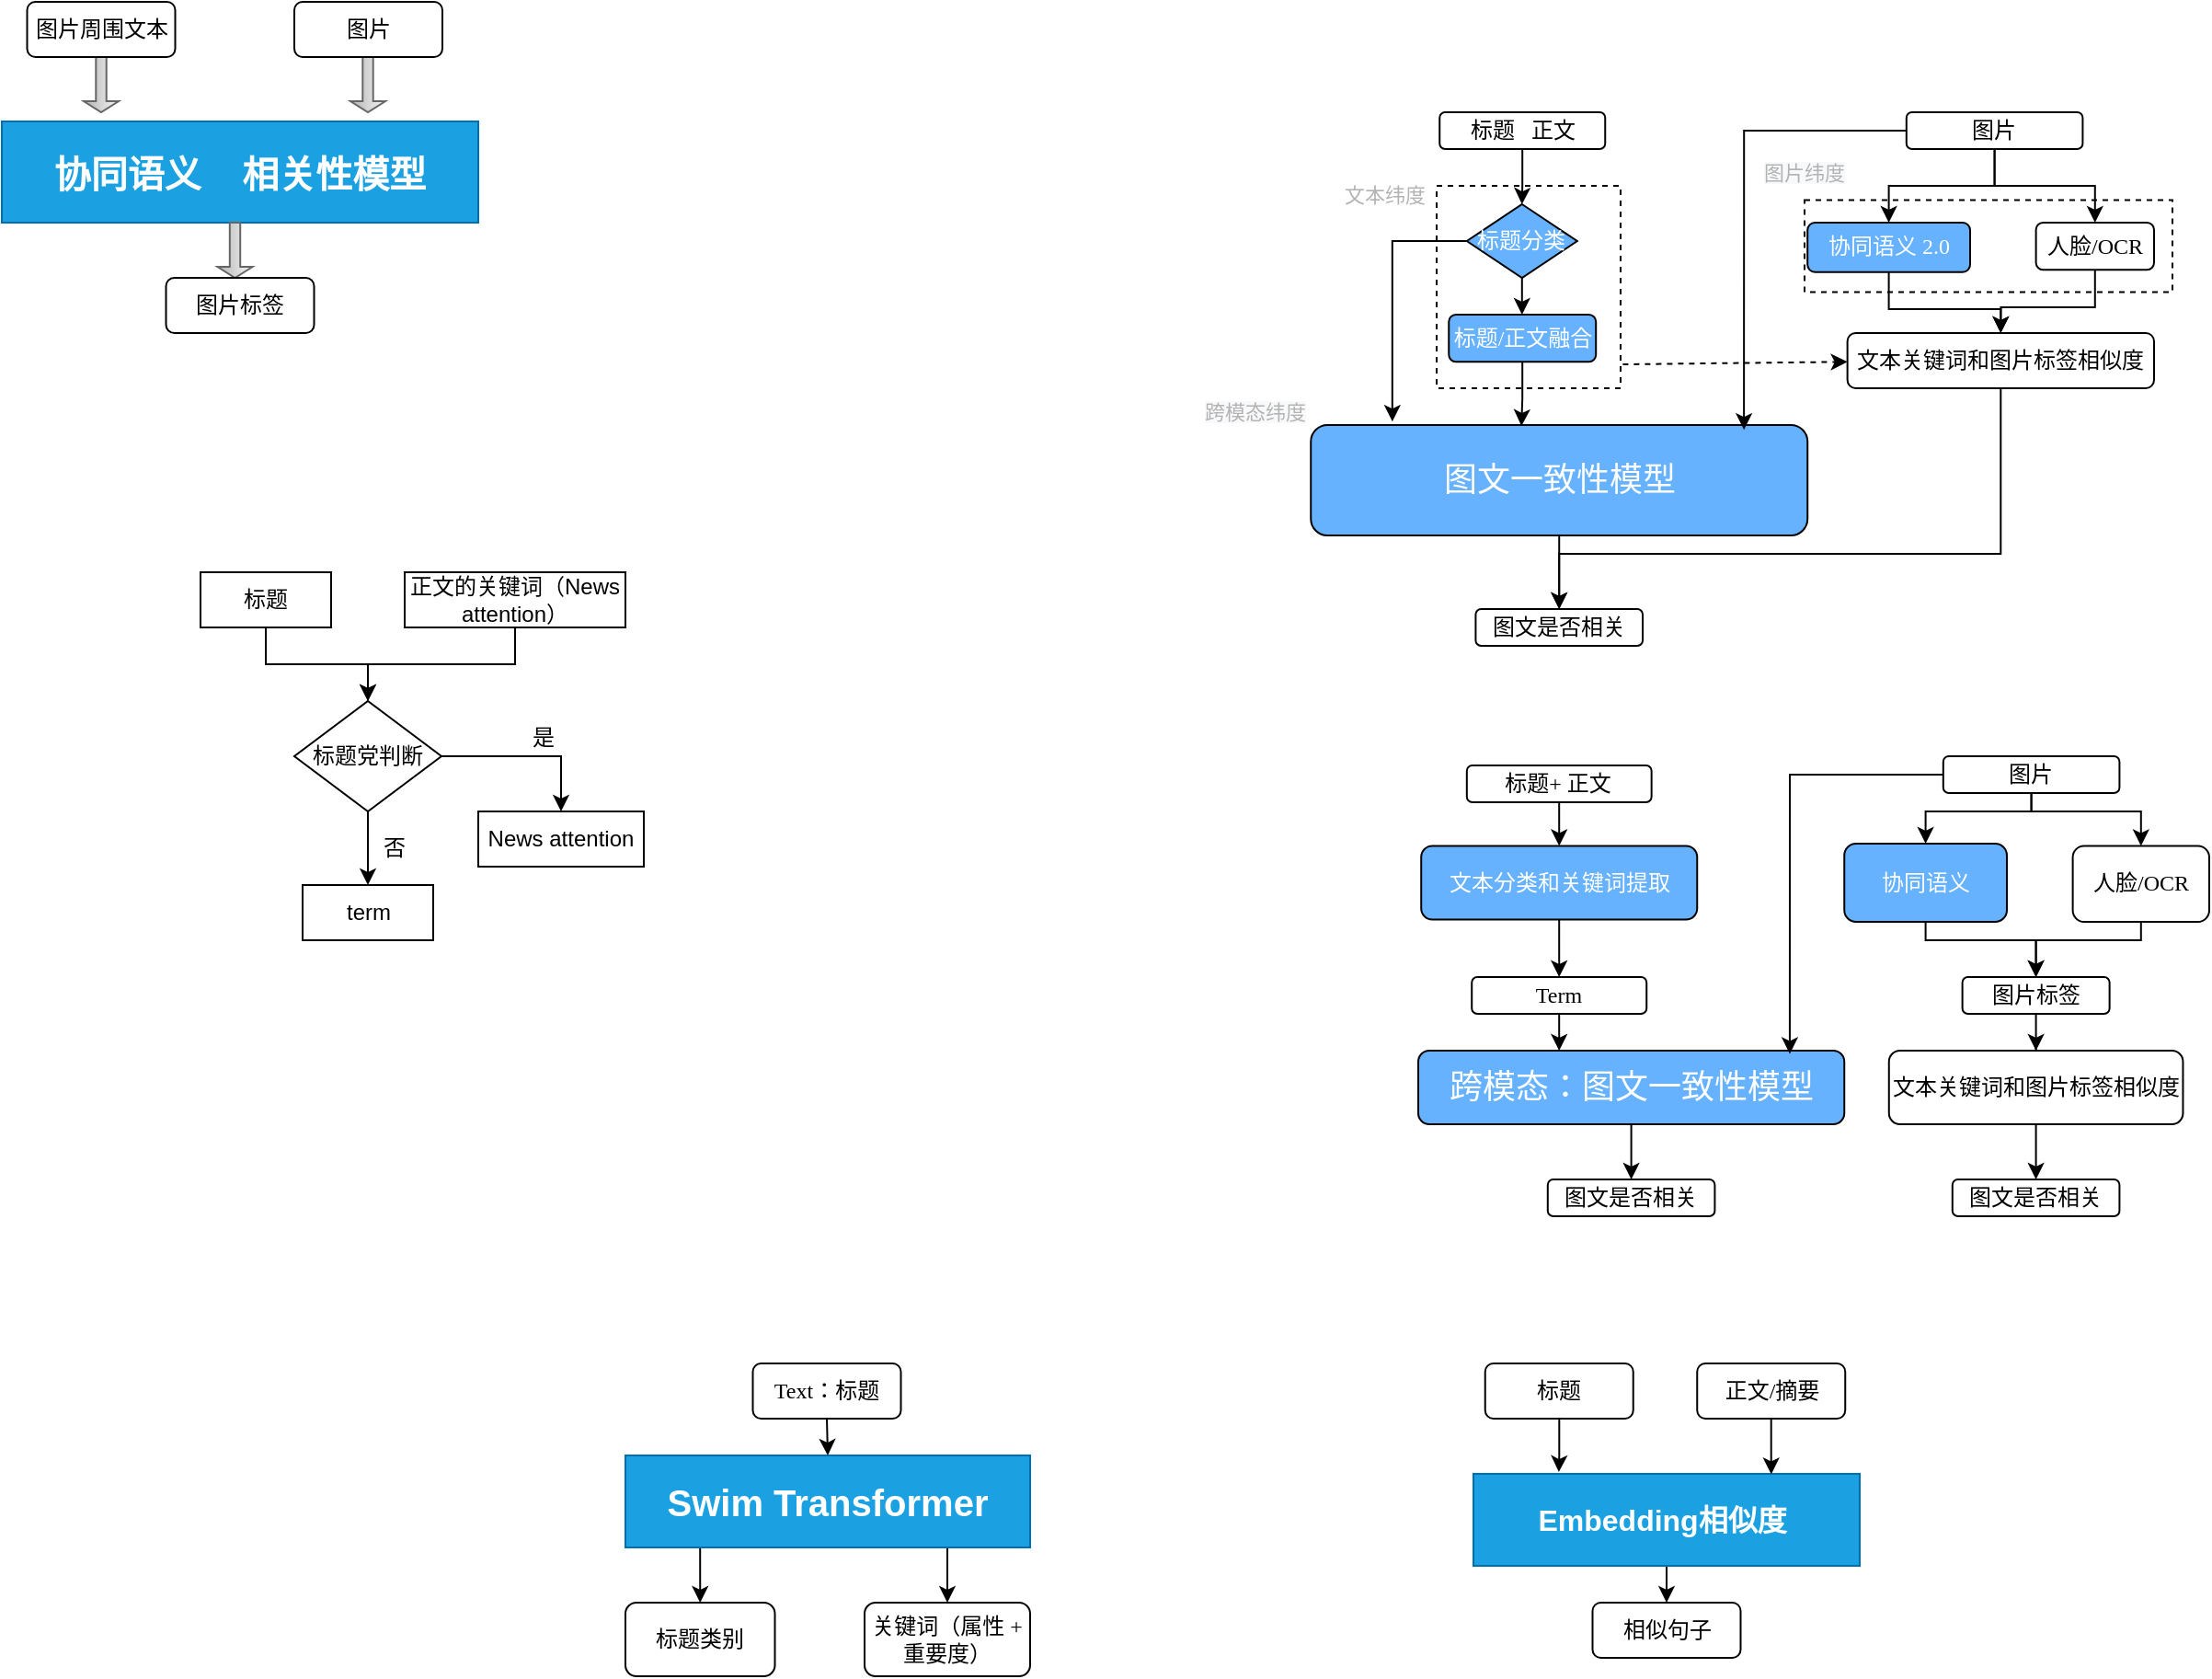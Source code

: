 <mxfile version="15.9.6" type="github">
  <diagram id="J9MYOVlcLSbenYal1-ZK" name="Page-1">
    <mxGraphModel dx="901" dy="585" grid="1" gridSize="10" guides="1" tooltips="1" connect="1" arrows="1" fold="1" page="1" pageScale="1" pageWidth="1654" pageHeight="2336" math="0" shadow="0">
      <root>
        <mxCell id="0" />
        <mxCell id="1" parent="0" />
        <mxCell id="yjV52vv408I0wwXoCvXz-4" value="" style="rounded=0;whiteSpace=wrap;html=1;dashed=1;" vertex="1" parent="1">
          <mxGeometry x="1080" y="177.81" width="200" height="50" as="geometry" />
        </mxCell>
        <mxCell id="yjV52vv408I0wwXoCvXz-1" value="" style="rounded=0;whiteSpace=wrap;html=1;dashed=1;" vertex="1" parent="1">
          <mxGeometry x="880" y="170" width="100" height="110" as="geometry" />
        </mxCell>
        <mxCell id="q4uMH3ldNayofh-_5lqI-28" value="&lt;font style=&quot;font-size: 20px&quot;&gt;&lt;b&gt;协同语义&amp;nbsp; &amp;nbsp; 相关性模型&lt;/b&gt;&lt;/font&gt;" style="rounded=0;whiteSpace=wrap;html=1;fillColor=#1ba1e2;fontColor=#ffffff;strokeColor=#006EAF;" parent="1" vertex="1">
          <mxGeometry x="100" y="135" width="259" height="55" as="geometry" />
        </mxCell>
        <mxCell id="q4uMH3ldNayofh-_5lqI-34" style="edgeStyle=orthogonalEdgeStyle;rounded=0;orthogonalLoop=1;jettySize=auto;html=1;entryX=0.5;entryY=0;entryDx=0;entryDy=0;" parent="1" source="q4uMH3ldNayofh-_5lqI-31" target="q4uMH3ldNayofh-_5lqI-33" edge="1">
          <mxGeometry relative="1" as="geometry" />
        </mxCell>
        <mxCell id="q4uMH3ldNayofh-_5lqI-31" value="标题" style="rounded=0;whiteSpace=wrap;html=1;" parent="1" vertex="1">
          <mxGeometry x="208" y="380" width="71" height="30" as="geometry" />
        </mxCell>
        <mxCell id="q4uMH3ldNayofh-_5lqI-35" style="edgeStyle=orthogonalEdgeStyle;rounded=0;orthogonalLoop=1;jettySize=auto;html=1;entryX=0.5;entryY=0;entryDx=0;entryDy=0;" parent="1" source="q4uMH3ldNayofh-_5lqI-32" target="q4uMH3ldNayofh-_5lqI-33" edge="1">
          <mxGeometry relative="1" as="geometry" />
        </mxCell>
        <mxCell id="q4uMH3ldNayofh-_5lqI-32" value="正文的关键词（News attention）" style="rounded=0;whiteSpace=wrap;html=1;" parent="1" vertex="1">
          <mxGeometry x="319" y="380" width="120" height="30" as="geometry" />
        </mxCell>
        <mxCell id="q4uMH3ldNayofh-_5lqI-38" style="edgeStyle=orthogonalEdgeStyle;rounded=0;orthogonalLoop=1;jettySize=auto;html=1;entryX=0.5;entryY=0;entryDx=0;entryDy=0;" parent="1" source="q4uMH3ldNayofh-_5lqI-33" target="q4uMH3ldNayofh-_5lqI-37" edge="1">
          <mxGeometry relative="1" as="geometry" />
        </mxCell>
        <mxCell id="q4uMH3ldNayofh-_5lqI-41" style="edgeStyle=orthogonalEdgeStyle;rounded=0;orthogonalLoop=1;jettySize=auto;html=1;entryX=0.5;entryY=0;entryDx=0;entryDy=0;" parent="1" source="q4uMH3ldNayofh-_5lqI-33" target="q4uMH3ldNayofh-_5lqI-40" edge="1">
          <mxGeometry relative="1" as="geometry" />
        </mxCell>
        <mxCell id="q4uMH3ldNayofh-_5lqI-33" value="标题党判断" style="rhombus;whiteSpace=wrap;html=1;" parent="1" vertex="1">
          <mxGeometry x="259" y="450" width="80" height="60" as="geometry" />
        </mxCell>
        <mxCell id="q4uMH3ldNayofh-_5lqI-37" value="term" style="rounded=0;whiteSpace=wrap;html=1;" parent="1" vertex="1">
          <mxGeometry x="263.5" y="550" width="71" height="30" as="geometry" />
        </mxCell>
        <mxCell id="q4uMH3ldNayofh-_5lqI-39" value="否" style="text;html=1;align=center;verticalAlign=middle;resizable=0;points=[];autosize=1;strokeColor=none;fillColor=none;" parent="1" vertex="1">
          <mxGeometry x="298" y="520" width="30" height="20" as="geometry" />
        </mxCell>
        <mxCell id="q4uMH3ldNayofh-_5lqI-40" value="News attention" style="rounded=0;whiteSpace=wrap;html=1;" parent="1" vertex="1">
          <mxGeometry x="359" y="510" width="90" height="30" as="geometry" />
        </mxCell>
        <mxCell id="q4uMH3ldNayofh-_5lqI-42" value="是" style="text;html=1;align=center;verticalAlign=middle;resizable=0;points=[];autosize=1;strokeColor=none;fillColor=none;" parent="1" vertex="1">
          <mxGeometry x="379" y="460" width="30" height="20" as="geometry" />
        </mxCell>
        <mxCell id="mXwv5pp8Qr8styJt2xt--14" value="" style="shape=singleArrow;direction=south;whiteSpace=wrap;html=1;fillColor=#f5f5f5;gradientColor=#b3b3b3;strokeColor=#666666;" parent="1" vertex="1">
          <mxGeometry x="144.5" y="100" width="19" height="30" as="geometry" />
        </mxCell>
        <mxCell id="mXwv5pp8Qr8styJt2xt--15" value="" style="shape=singleArrow;direction=south;whiteSpace=wrap;html=1;fillColor=#f5f5f5;gradientColor=#b3b3b3;strokeColor=#666666;" parent="1" vertex="1">
          <mxGeometry x="289.5" y="100" width="19" height="30" as="geometry" />
        </mxCell>
        <mxCell id="mXwv5pp8Qr8styJt2xt--16" value="" style="shape=singleArrow;direction=south;whiteSpace=wrap;html=1;fillColor=#f5f5f5;gradientColor=#b3b3b3;strokeColor=#666666;" parent="1" vertex="1">
          <mxGeometry x="217.25" y="190" width="19" height="30" as="geometry" />
        </mxCell>
        <mxCell id="mXwv5pp8Qr8styJt2xt--18" value="图片周围文本" style="rounded=1;whiteSpace=wrap;html=1;fontFamily=Lucida Console;" parent="1" vertex="1">
          <mxGeometry x="113.75" y="70" width="80.5" height="30" as="geometry" />
        </mxCell>
        <mxCell id="mXwv5pp8Qr8styJt2xt--19" value="图片" style="rounded=1;whiteSpace=wrap;html=1;fontFamily=Lucida Console;" parent="1" vertex="1">
          <mxGeometry x="259" y="70" width="80.5" height="30" as="geometry" />
        </mxCell>
        <mxCell id="mXwv5pp8Qr8styJt2xt--20" value="图片标签" style="rounded=1;whiteSpace=wrap;html=1;fontFamily=Lucida Console;" parent="1" vertex="1">
          <mxGeometry x="189.25" y="220" width="80.5" height="30" as="geometry" />
        </mxCell>
        <mxCell id="yjV52vv408I0wwXoCvXz-15" style="edgeStyle=orthogonalEdgeStyle;rounded=0;orthogonalLoop=1;jettySize=auto;html=1;entryX=0.5;entryY=0;entryDx=0;entryDy=0;fontSize=11;fontColor=#B3B3B3;" edge="1" parent="1" source="z0Qd4oBgZnJfvSE2lSYf-26" target="z0Qd4oBgZnJfvSE2lSYf-58">
          <mxGeometry relative="1" as="geometry" />
        </mxCell>
        <mxCell id="z0Qd4oBgZnJfvSE2lSYf-26" value="&lt;font style=&quot;background-color: rgb(102 , 178 , 255) ; font-size: 18px&quot; color=&quot;#ffffff&quot;&gt;图文一致性模型&lt;/font&gt;" style="rounded=1;whiteSpace=wrap;html=1;fontFamily=Lucida Console;fillColor=#66B2FF;" parent="1" vertex="1">
          <mxGeometry x="811.62" y="300" width="270" height="60" as="geometry" />
        </mxCell>
        <mxCell id="Y-tYHx8n9M00GRCmJZ1--18" style="edgeStyle=orthogonalEdgeStyle;rounded=0;orthogonalLoop=1;jettySize=auto;html=1;entryX=0.424;entryY=0.008;entryDx=0;entryDy=0;entryPerimeter=0;fontSize=12;" parent="1" source="z0Qd4oBgZnJfvSE2lSYf-3" target="z0Qd4oBgZnJfvSE2lSYf-26" edge="1">
          <mxGeometry relative="1" as="geometry" />
        </mxCell>
        <mxCell id="z0Qd4oBgZnJfvSE2lSYf-3" value="&lt;font style=&quot;font-size: 12px&quot;&gt;&lt;font color=&quot;#ffffff&quot;&gt;标题/正文融合&lt;/font&gt;&lt;br&gt;&lt;/font&gt;" style="rounded=1;whiteSpace=wrap;html=1;fontFamily=Lucida Console;fillColor=#66B2FF;" parent="1" vertex="1">
          <mxGeometry x="886.63" y="240" width="79.97" height="25.62" as="geometry" />
        </mxCell>
        <mxCell id="z0Qd4oBgZnJfvSE2lSYf-58" value="&lt;font style=&quot;font-size: 12px&quot;&gt;图文是否相关&lt;/font&gt;" style="rounded=1;whiteSpace=wrap;html=1;fontFamily=Lucida Console;" parent="1" vertex="1">
          <mxGeometry x="901.21" y="400" width="90.81" height="20" as="geometry" />
        </mxCell>
        <mxCell id="Y-tYHx8n9M00GRCmJZ1--7" value="" style="edgeStyle=orthogonalEdgeStyle;rounded=0;orthogonalLoop=1;jettySize=auto;html=1;fontSize=12;" parent="1" source="z0Qd4oBgZnJfvSE2lSYf-61" target="Y-tYHx8n9M00GRCmJZ1--3" edge="1">
          <mxGeometry relative="1" as="geometry" />
        </mxCell>
        <mxCell id="z0Qd4oBgZnJfvSE2lSYf-61" value="标题&amp;nbsp; &amp;nbsp;正文" style="rounded=1;whiteSpace=wrap;html=1;fontFamily=Lucida Console;" parent="1" vertex="1">
          <mxGeometry x="881.62" y="130" width="90" height="20" as="geometry" />
        </mxCell>
        <mxCell id="z0Qd4oBgZnJfvSE2lSYf-84" style="edgeStyle=orthogonalEdgeStyle;rounded=0;orthogonalLoop=1;jettySize=auto;html=1;entryX=0.872;entryY=0.043;entryDx=0;entryDy=0;entryPerimeter=0;fontSize=12;fontColor=#FFFFFF;" parent="1" source="z0Qd4oBgZnJfvSE2lSYf-62" target="z0Qd4oBgZnJfvSE2lSYf-26" edge="1">
          <mxGeometry relative="1" as="geometry" />
        </mxCell>
        <mxCell id="z0Qd4oBgZnJfvSE2lSYf-107" style="edgeStyle=orthogonalEdgeStyle;rounded=0;orthogonalLoop=1;jettySize=auto;html=1;entryX=0.5;entryY=0;entryDx=0;entryDy=0;fontSize=12;fontColor=#FFFFFF;" parent="1" source="z0Qd4oBgZnJfvSE2lSYf-62" target="z0Qd4oBgZnJfvSE2lSYf-78" edge="1">
          <mxGeometry relative="1" as="geometry">
            <Array as="points">
              <mxPoint x="1183" y="170" />
              <mxPoint x="1126" y="170" />
            </Array>
          </mxGeometry>
        </mxCell>
        <mxCell id="yjV52vv408I0wwXoCvXz-6" style="edgeStyle=orthogonalEdgeStyle;rounded=0;orthogonalLoop=1;jettySize=auto;html=1;entryX=0.5;entryY=0;entryDx=0;entryDy=0;fontSize=11;fontColor=#B3B3B3;" edge="1" parent="1" source="z0Qd4oBgZnJfvSE2lSYf-62" target="z0Qd4oBgZnJfvSE2lSYf-106">
          <mxGeometry relative="1" as="geometry" />
        </mxCell>
        <mxCell id="z0Qd4oBgZnJfvSE2lSYf-62" value="图片" style="rounded=1;whiteSpace=wrap;html=1;fontFamily=Lucida Console;" parent="1" vertex="1">
          <mxGeometry x="1135.4" y="130" width="95.81" height="20" as="geometry" />
        </mxCell>
        <mxCell id="yjV52vv408I0wwXoCvXz-10" style="edgeStyle=orthogonalEdgeStyle;rounded=0;orthogonalLoop=1;jettySize=auto;html=1;entryX=0.5;entryY=0;entryDx=0;entryDy=0;fontSize=11;fontColor=#B3B3B3;" edge="1" parent="1" source="z0Qd4oBgZnJfvSE2lSYf-78" target="z0Qd4oBgZnJfvSE2lSYf-101">
          <mxGeometry relative="1" as="geometry">
            <Array as="points">
              <mxPoint x="1126" y="237" />
              <mxPoint x="1187" y="237" />
            </Array>
          </mxGeometry>
        </mxCell>
        <mxCell id="z0Qd4oBgZnJfvSE2lSYf-78" value="&lt;font color=&quot;#ffffff&quot; style=&quot;font-size: 12px&quot;&gt;协同语义 2.0&lt;/font&gt;" style="rounded=1;whiteSpace=wrap;html=1;fontFamily=Lucida Console;fillColor=#66B2FF;" parent="1" vertex="1">
          <mxGeometry x="1081.61" y="190" width="88.39" height="26.87" as="geometry" />
        </mxCell>
        <mxCell id="yjV52vv408I0wwXoCvXz-16" style="edgeStyle=orthogonalEdgeStyle;rounded=0;orthogonalLoop=1;jettySize=auto;html=1;entryX=0.5;entryY=0;entryDx=0;entryDy=0;fontSize=11;fontColor=#B3B3B3;" edge="1" parent="1" source="z0Qd4oBgZnJfvSE2lSYf-101" target="z0Qd4oBgZnJfvSE2lSYf-58">
          <mxGeometry relative="1" as="geometry">
            <Array as="points">
              <mxPoint x="1187" y="370" />
              <mxPoint x="947" y="370" />
            </Array>
          </mxGeometry>
        </mxCell>
        <mxCell id="z0Qd4oBgZnJfvSE2lSYf-101" value="文本关键词和图片标签相似度" style="rounded=1;whiteSpace=wrap;html=1;fontFamily=Lucida Console;" parent="1" vertex="1">
          <mxGeometry x="1103.31" y="250" width="166.69" height="30" as="geometry" />
        </mxCell>
        <mxCell id="yjV52vv408I0wwXoCvXz-11" style="edgeStyle=orthogonalEdgeStyle;rounded=0;orthogonalLoop=1;jettySize=auto;html=1;entryX=0.5;entryY=0;entryDx=0;entryDy=0;fontSize=11;fontColor=#B3B3B3;" edge="1" parent="1" source="z0Qd4oBgZnJfvSE2lSYf-106" target="z0Qd4oBgZnJfvSE2lSYf-101">
          <mxGeometry relative="1" as="geometry">
            <Array as="points">
              <mxPoint x="1238" y="236" />
              <mxPoint x="1187" y="236" />
            </Array>
          </mxGeometry>
        </mxCell>
        <mxCell id="z0Qd4oBgZnJfvSE2lSYf-106" value="人脸/OCR" style="rounded=1;whiteSpace=wrap;html=1;fontFamily=Lucida Console;" parent="1" vertex="1">
          <mxGeometry x="1205.81" y="190" width="64.19" height="25.62" as="geometry" />
        </mxCell>
        <mxCell id="z0Qd4oBgZnJfvSE2lSYf-112" style="edgeStyle=orthogonalEdgeStyle;rounded=0;orthogonalLoop=1;jettySize=auto;html=1;entryX=0.5;entryY=0;entryDx=0;entryDy=0;fontSize=12;fontColor=#FFFFFF;" parent="1" source="z0Qd4oBgZnJfvSE2lSYf-113" target="z0Qd4oBgZnJfvSE2lSYf-116" edge="1">
          <mxGeometry relative="1" as="geometry" />
        </mxCell>
        <mxCell id="z0Qd4oBgZnJfvSE2lSYf-113" value="&lt;font style=&quot;background-color: rgb(102 , 178 , 255) ; font-size: 18px&quot; color=&quot;#ffffff&quot;&gt;跨模态：图文一致性模型&lt;/font&gt;" style="rounded=1;whiteSpace=wrap;html=1;fontFamily=Lucida Console;fillColor=#66B2FF;" parent="1" vertex="1">
          <mxGeometry x="870" y="640" width="231.62" height="40" as="geometry" />
        </mxCell>
        <mxCell id="z0Qd4oBgZnJfvSE2lSYf-114" style="edgeStyle=orthogonalEdgeStyle;rounded=0;orthogonalLoop=1;jettySize=auto;html=1;entryX=0.5;entryY=0;entryDx=0;entryDy=0;fontSize=12;fontColor=#FFFFFF;" parent="1" source="z0Qd4oBgZnJfvSE2lSYf-115" target="z0Qd4oBgZnJfvSE2lSYf-128" edge="1">
          <mxGeometry relative="1" as="geometry" />
        </mxCell>
        <mxCell id="z0Qd4oBgZnJfvSE2lSYf-115" value="&lt;font style=&quot;font-size: 12px&quot;&gt;&lt;font color=&quot;#ffffff&quot;&gt;文本分类和关键词提取&lt;/font&gt;&lt;br&gt;&lt;/font&gt;" style="rounded=1;whiteSpace=wrap;html=1;fontFamily=Lucida Console;fillColor=#66B2FF;" parent="1" vertex="1">
          <mxGeometry x="871.61" y="528.75" width="150.01" height="40" as="geometry" />
        </mxCell>
        <mxCell id="z0Qd4oBgZnJfvSE2lSYf-116" value="&lt;font style=&quot;font-size: 12px&quot;&gt;图文是否相关&lt;/font&gt;" style="rounded=1;whiteSpace=wrap;html=1;fontFamily=Lucida Console;" parent="1" vertex="1">
          <mxGeometry x="940.4" y="710" width="90.81" height="20" as="geometry" />
        </mxCell>
        <mxCell id="z0Qd4oBgZnJfvSE2lSYf-117" style="edgeStyle=orthogonalEdgeStyle;rounded=0;orthogonalLoop=1;jettySize=auto;html=1;entryX=0.5;entryY=0;entryDx=0;entryDy=0;fontSize=12;fontColor=#FFFFFF;" parent="1" source="z0Qd4oBgZnJfvSE2lSYf-118" target="z0Qd4oBgZnJfvSE2lSYf-115" edge="1">
          <mxGeometry relative="1" as="geometry" />
        </mxCell>
        <mxCell id="z0Qd4oBgZnJfvSE2lSYf-118" value="标题+ 正文" style="rounded=1;whiteSpace=wrap;html=1;fontFamily=Lucida Console;" parent="1" vertex="1">
          <mxGeometry x="896.41" y="485" width="100.41" height="20" as="geometry" />
        </mxCell>
        <mxCell id="z0Qd4oBgZnJfvSE2lSYf-119" style="edgeStyle=orthogonalEdgeStyle;rounded=0;orthogonalLoop=1;jettySize=auto;html=1;entryX=0.872;entryY=0.043;entryDx=0;entryDy=0;entryPerimeter=0;fontSize=12;fontColor=#FFFFFF;" parent="1" source="z0Qd4oBgZnJfvSE2lSYf-122" target="z0Qd4oBgZnJfvSE2lSYf-113" edge="1">
          <mxGeometry relative="1" as="geometry" />
        </mxCell>
        <mxCell id="z0Qd4oBgZnJfvSE2lSYf-120" style="edgeStyle=orthogonalEdgeStyle;rounded=0;orthogonalLoop=1;jettySize=auto;html=1;entryX=0.5;entryY=0;entryDx=0;entryDy=0;fontSize=12;fontColor=#FFFFFF;" parent="1" source="z0Qd4oBgZnJfvSE2lSYf-122" target="z0Qd4oBgZnJfvSE2lSYf-126" edge="1">
          <mxGeometry relative="1" as="geometry">
            <Array as="points">
              <mxPoint x="1203" y="510" />
              <mxPoint x="1146" y="510" />
            </Array>
          </mxGeometry>
        </mxCell>
        <mxCell id="z0Qd4oBgZnJfvSE2lSYf-121" style="edgeStyle=orthogonalEdgeStyle;rounded=0;orthogonalLoop=1;jettySize=auto;html=1;entryX=0.5;entryY=0;entryDx=0;entryDy=0;fontSize=12;fontColor=#FFFFFF;" parent="1" source="z0Qd4oBgZnJfvSE2lSYf-122" target="z0Qd4oBgZnJfvSE2lSYf-133" edge="1">
          <mxGeometry relative="1" as="geometry">
            <Array as="points">
              <mxPoint x="1203" y="510" />
              <mxPoint x="1263" y="510" />
            </Array>
          </mxGeometry>
        </mxCell>
        <mxCell id="z0Qd4oBgZnJfvSE2lSYf-122" value="图片" style="rounded=1;whiteSpace=wrap;html=1;fontFamily=Lucida Console;" parent="1" vertex="1">
          <mxGeometry x="1155.4" y="480" width="95.81" height="20" as="geometry" />
        </mxCell>
        <mxCell id="z0Qd4oBgZnJfvSE2lSYf-123" style="edgeStyle=orthogonalEdgeStyle;rounded=0;orthogonalLoop=1;jettySize=auto;html=1;entryX=0.5;entryY=0;entryDx=0;entryDy=0;fontSize=12;fontColor=#FFFFFF;" parent="1" source="z0Qd4oBgZnJfvSE2lSYf-124" target="z0Qd4oBgZnJfvSE2lSYf-130" edge="1">
          <mxGeometry relative="1" as="geometry" />
        </mxCell>
        <mxCell id="z0Qd4oBgZnJfvSE2lSYf-124" value="图片标签" style="rounded=1;whiteSpace=wrap;html=1;fontFamily=Lucida Console;" parent="1" vertex="1">
          <mxGeometry x="1165.81" y="600" width="80" height="20" as="geometry" />
        </mxCell>
        <mxCell id="z0Qd4oBgZnJfvSE2lSYf-125" style="edgeStyle=orthogonalEdgeStyle;rounded=0;orthogonalLoop=1;jettySize=auto;html=1;entryX=0.5;entryY=0;entryDx=0;entryDy=0;fontSize=12;fontColor=#FFFFFF;" parent="1" source="z0Qd4oBgZnJfvSE2lSYf-126" target="z0Qd4oBgZnJfvSE2lSYf-124" edge="1">
          <mxGeometry relative="1" as="geometry">
            <Array as="points">
              <mxPoint x="1146" y="580" />
              <mxPoint x="1206" y="580" />
            </Array>
          </mxGeometry>
        </mxCell>
        <mxCell id="z0Qd4oBgZnJfvSE2lSYf-126" value="&lt;font color=&quot;#ffffff&quot;&gt;协同语义&lt;/font&gt;" style="rounded=1;whiteSpace=wrap;html=1;fontFamily=Lucida Console;fillColor=#66B2FF;" parent="1" vertex="1">
          <mxGeometry x="1101.62" y="527.5" width="88.38" height="42.5" as="geometry" />
        </mxCell>
        <mxCell id="z0Qd4oBgZnJfvSE2lSYf-127" style="edgeStyle=orthogonalEdgeStyle;rounded=0;orthogonalLoop=1;jettySize=auto;html=1;entryX=0.331;entryY=0.002;entryDx=0;entryDy=0;entryPerimeter=0;fontSize=12;fontColor=#FFFFFF;" parent="1" source="z0Qd4oBgZnJfvSE2lSYf-128" target="z0Qd4oBgZnJfvSE2lSYf-113" edge="1">
          <mxGeometry relative="1" as="geometry" />
        </mxCell>
        <mxCell id="z0Qd4oBgZnJfvSE2lSYf-128" value="Term" style="rounded=1;whiteSpace=wrap;html=1;fontFamily=Lucida Console;" parent="1" vertex="1">
          <mxGeometry x="899.11" y="600" width="95.01" height="20" as="geometry" />
        </mxCell>
        <mxCell id="z0Qd4oBgZnJfvSE2lSYf-129" style="edgeStyle=orthogonalEdgeStyle;rounded=0;orthogonalLoop=1;jettySize=auto;html=1;entryX=0.5;entryY=0;entryDx=0;entryDy=0;fontSize=12;fontColor=#FFFFFF;" parent="1" source="z0Qd4oBgZnJfvSE2lSYf-130" target="z0Qd4oBgZnJfvSE2lSYf-131" edge="1">
          <mxGeometry relative="1" as="geometry" />
        </mxCell>
        <mxCell id="z0Qd4oBgZnJfvSE2lSYf-130" value="文本关键词和图片标签相似度" style="rounded=1;whiteSpace=wrap;html=1;fontFamily=Lucida Console;" parent="1" vertex="1">
          <mxGeometry x="1125.89" y="640" width="159.84" height="40" as="geometry" />
        </mxCell>
        <mxCell id="z0Qd4oBgZnJfvSE2lSYf-131" value="&lt;font style=&quot;font-size: 12px&quot;&gt;图文是否相关&lt;/font&gt;" style="rounded=1;whiteSpace=wrap;html=1;fontFamily=Lucida Console;" parent="1" vertex="1">
          <mxGeometry x="1160.4" y="710" width="90.81" height="20" as="geometry" />
        </mxCell>
        <mxCell id="z0Qd4oBgZnJfvSE2lSYf-132" style="edgeStyle=orthogonalEdgeStyle;rounded=0;orthogonalLoop=1;jettySize=auto;html=1;entryX=0.5;entryY=0;entryDx=0;entryDy=0;fontSize=12;fontColor=#FFFFFF;" parent="1" source="z0Qd4oBgZnJfvSE2lSYf-133" target="z0Qd4oBgZnJfvSE2lSYf-124" edge="1">
          <mxGeometry relative="1" as="geometry">
            <Array as="points">
              <mxPoint x="1263" y="580" />
              <mxPoint x="1206" y="580" />
            </Array>
          </mxGeometry>
        </mxCell>
        <mxCell id="z0Qd4oBgZnJfvSE2lSYf-133" value="人脸/OCR" style="rounded=1;whiteSpace=wrap;html=1;fontFamily=Lucida Console;" parent="1" vertex="1">
          <mxGeometry x="1225.81" y="528.75" width="74.19" height="41.25" as="geometry" />
        </mxCell>
        <mxCell id="Bx8p000XLSrX6vGeZIqt-6" style="edgeStyle=orthogonalEdgeStyle;rounded=0;orthogonalLoop=1;jettySize=auto;html=1;exitX=0.75;exitY=1;exitDx=0;exitDy=0;entryX=0.5;entryY=0;entryDx=0;entryDy=0;" parent="1" source="Bx8p000XLSrX6vGeZIqt-2" target="Bx8p000XLSrX6vGeZIqt-5" edge="1">
          <mxGeometry relative="1" as="geometry" />
        </mxCell>
        <mxCell id="Bx8p000XLSrX6vGeZIqt-7" style="edgeStyle=orthogonalEdgeStyle;rounded=0;orthogonalLoop=1;jettySize=auto;html=1;exitX=0.25;exitY=1;exitDx=0;exitDy=0;entryX=0.5;entryY=0;entryDx=0;entryDy=0;" parent="1" source="Bx8p000XLSrX6vGeZIqt-2" target="Bx8p000XLSrX6vGeZIqt-4" edge="1">
          <mxGeometry relative="1" as="geometry" />
        </mxCell>
        <mxCell id="Bx8p000XLSrX6vGeZIqt-2" value="&lt;span style=&quot;font-size: 20px&quot;&gt;&lt;b&gt;Swim Transformer&lt;/b&gt;&lt;/span&gt;" style="rounded=0;whiteSpace=wrap;html=1;fillColor=#1ba1e2;fontColor=#ffffff;strokeColor=#006EAF;" parent="1" vertex="1">
          <mxGeometry x="439" y="860" width="220" height="50" as="geometry" />
        </mxCell>
        <mxCell id="Bx8p000XLSrX6vGeZIqt-9" style="edgeStyle=orthogonalEdgeStyle;rounded=0;orthogonalLoop=1;jettySize=auto;html=1;exitX=0.5;exitY=1;exitDx=0;exitDy=0;entryX=0.5;entryY=0;entryDx=0;entryDy=0;" parent="1" source="Bx8p000XLSrX6vGeZIqt-3" target="Bx8p000XLSrX6vGeZIqt-2" edge="1">
          <mxGeometry relative="1" as="geometry" />
        </mxCell>
        <mxCell id="Bx8p000XLSrX6vGeZIqt-3" value="Text：标题" style="rounded=1;whiteSpace=wrap;html=1;fontFamily=Lucida Console;" parent="1" vertex="1">
          <mxGeometry x="508.25" y="810" width="80.5" height="30" as="geometry" />
        </mxCell>
        <mxCell id="Bx8p000XLSrX6vGeZIqt-4" value="标题类别" style="rounded=1;whiteSpace=wrap;html=1;fontFamily=Lucida Console;" parent="1" vertex="1">
          <mxGeometry x="439" y="940" width="81.25" height="40" as="geometry" />
        </mxCell>
        <mxCell id="Bx8p000XLSrX6vGeZIqt-5" value="关键词（属性 + 重要度）" style="rounded=1;whiteSpace=wrap;html=1;fontFamily=Lucida Console;" parent="1" vertex="1">
          <mxGeometry x="569" y="940" width="90" height="40" as="geometry" />
        </mxCell>
        <mxCell id="Y-tYHx8n9M00GRCmJZ1--15" style="edgeStyle=orthogonalEdgeStyle;rounded=0;orthogonalLoop=1;jettySize=auto;html=1;entryX=0.221;entryY=-0.02;entryDx=0;entryDy=0;entryPerimeter=0;fontSize=12;" parent="1" source="Bx8p000XLSrX6vGeZIqt-10" target="Bx8p000XLSrX6vGeZIqt-12" edge="1">
          <mxGeometry relative="1" as="geometry" />
        </mxCell>
        <mxCell id="Bx8p000XLSrX6vGeZIqt-10" value="标题" style="rounded=1;whiteSpace=wrap;html=1;fontFamily=Lucida Console;" parent="1" vertex="1">
          <mxGeometry x="906.37" y="810" width="80.5" height="30" as="geometry" />
        </mxCell>
        <mxCell id="Y-tYHx8n9M00GRCmJZ1--17" style="edgeStyle=orthogonalEdgeStyle;rounded=0;orthogonalLoop=1;jettySize=auto;html=1;fontSize=12;" parent="1" source="Bx8p000XLSrX6vGeZIqt-12" target="Bx8p000XLSrX6vGeZIqt-14" edge="1">
          <mxGeometry relative="1" as="geometry" />
        </mxCell>
        <mxCell id="Bx8p000XLSrX6vGeZIqt-12" value="&lt;b&gt;&lt;font style=&quot;font-size: 16px&quot;&gt;Embedding相似度&amp;nbsp;&lt;/font&gt;&lt;/b&gt;" style="rounded=0;whiteSpace=wrap;html=1;fillColor=#1ba1e2;fontColor=#ffffff;strokeColor=#006EAF;" parent="1" vertex="1">
          <mxGeometry x="900" y="870" width="210" height="50" as="geometry" />
        </mxCell>
        <mxCell id="Bx8p000XLSrX6vGeZIqt-14" value="相似句子" style="rounded=1;whiteSpace=wrap;html=1;fontFamily=Lucida Console;" parent="1" vertex="1">
          <mxGeometry x="964.75" y="940" width="80.5" height="30" as="geometry" />
        </mxCell>
        <mxCell id="Y-tYHx8n9M00GRCmJZ1--16" style="edgeStyle=orthogonalEdgeStyle;rounded=0;orthogonalLoop=1;jettySize=auto;html=1;entryX=0.771;entryY=0.005;entryDx=0;entryDy=0;entryPerimeter=0;fontSize=12;" parent="1" source="Bx8p000XLSrX6vGeZIqt-15" target="Bx8p000XLSrX6vGeZIqt-12" edge="1">
          <mxGeometry relative="1" as="geometry" />
        </mxCell>
        <mxCell id="Bx8p000XLSrX6vGeZIqt-15" value="正文/摘要" style="rounded=1;whiteSpace=wrap;html=1;fontFamily=Lucida Console;" parent="1" vertex="1">
          <mxGeometry x="1021.62" y="810" width="80.5" height="30" as="geometry" />
        </mxCell>
        <mxCell id="Y-tYHx8n9M00GRCmJZ1--10" style="edgeStyle=orthogonalEdgeStyle;rounded=0;orthogonalLoop=1;jettySize=auto;html=1;entryX=0.5;entryY=0;entryDx=0;entryDy=0;fontSize=12;" parent="1" source="Y-tYHx8n9M00GRCmJZ1--3" target="z0Qd4oBgZnJfvSE2lSYf-3" edge="1">
          <mxGeometry relative="1" as="geometry" />
        </mxCell>
        <mxCell id="Y-tYHx8n9M00GRCmJZ1--12" style="edgeStyle=orthogonalEdgeStyle;rounded=0;orthogonalLoop=1;jettySize=auto;html=1;entryX=0.164;entryY=-0.032;entryDx=0;entryDy=0;entryPerimeter=0;fontSize=12;" parent="1" source="Y-tYHx8n9M00GRCmJZ1--3" target="z0Qd4oBgZnJfvSE2lSYf-26" edge="1">
          <mxGeometry relative="1" as="geometry">
            <Array as="points">
              <mxPoint x="856" y="200" />
            </Array>
          </mxGeometry>
        </mxCell>
        <mxCell id="Y-tYHx8n9M00GRCmJZ1--3" value="&lt;font color=&quot;#ffffff&quot; face=&quot;lucida console&quot;&gt;标题分类&lt;/font&gt;" style="rhombus;whiteSpace=wrap;html=1;fontSize=12;fillColor=#66B2FF;" parent="1" vertex="1">
          <mxGeometry x="896.41" y="180" width="60" height="40" as="geometry" />
        </mxCell>
        <mxCell id="yjV52vv408I0wwXoCvXz-2" value="&lt;font style=&quot;font-size: 11px&quot; color=&quot;#b3b3b3&quot;&gt;文本纬度&lt;/font&gt;" style="text;html=1;strokeColor=none;fillColor=none;align=center;verticalAlign=middle;whiteSpace=wrap;rounded=0;dashed=1;" vertex="1" parent="1">
          <mxGeometry x="821.62" y="160" width="60" height="30" as="geometry" />
        </mxCell>
        <mxCell id="yjV52vv408I0wwXoCvXz-3" value="&lt;meta charset=&quot;utf-8&quot;&gt;&lt;span style=&quot;color: rgb(179, 179, 179); font-family: helvetica; font-size: 11px; font-style: normal; font-weight: 400; letter-spacing: normal; text-align: center; text-indent: 0px; text-transform: none; word-spacing: 0px; background-color: rgb(248, 249, 250); display: inline; float: none;&quot;&gt;图片纬度&lt;/span&gt;" style="text;whiteSpace=wrap;html=1;fontSize=11;fontColor=#B3B3B3;" vertex="1" parent="1">
          <mxGeometry x="1055.89" y="150" width="70" height="30" as="geometry" />
        </mxCell>
        <mxCell id="yjV52vv408I0wwXoCvXz-17" value="&lt;span style=&quot;color: rgb(179 , 179 , 179) ; font-family: &amp;#34;helvetica&amp;#34; ; font-size: 11px ; font-style: normal ; font-weight: 400 ; letter-spacing: normal ; text-align: center ; text-indent: 0px ; text-transform: none ; word-spacing: 0px ; background-color: rgb(248 , 249 , 250) ; display: inline ; float: none&quot;&gt;跨模态纬度&lt;/span&gt;" style="text;whiteSpace=wrap;html=1;fontSize=11;fontColor=#B3B3B3;" vertex="1" parent="1">
          <mxGeometry x="751.62" y="280" width="70" height="30" as="geometry" />
        </mxCell>
        <mxCell id="yjV52vv408I0wwXoCvXz-18" value="" style="endArrow=classic;html=1;rounded=0;fontSize=11;fontColor=#B3B3B3;exitX=1.012;exitY=0.882;exitDx=0;exitDy=0;exitPerimeter=0;dashed=1;" edge="1" parent="1" source="yjV52vv408I0wwXoCvXz-1">
          <mxGeometry width="50" height="50" relative="1" as="geometry">
            <mxPoint x="1009.2" y="285.62" as="sourcePoint" />
            <mxPoint x="1103.31" y="265.62" as="targetPoint" />
          </mxGeometry>
        </mxCell>
      </root>
    </mxGraphModel>
  </diagram>
</mxfile>
